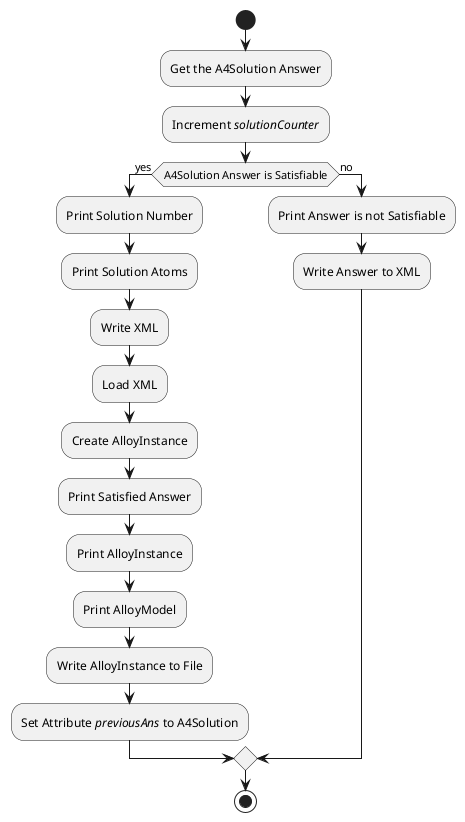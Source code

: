 @startuml
start
:Get the A4Solution Answer;
:Increment //solutionCounter//;
if(A4Solution Answer is Satisfiable) then (yes)
:Print Solution Number;
:Print Solution Atoms;
:Write XML;
:Load XML;
:Create AlloyInstance;
:Print Satisfied Answer;
:Print AlloyInstance;
:Print AlloyModel;
:Write AlloyInstance to File;
:Set Attribute //previousAns// to A4Solution;
else(no)
:Print Answer is not Satisfiable;
:Write Answer to XML;
endif
stop
@enduml
